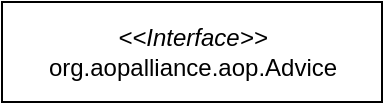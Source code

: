 <mxfile version="15.0.6" type="github">
  <diagram id="C5RBs43oDa-KdzZeNtuy" name="Page-1">
    <mxGraphModel dx="1426" dy="771" grid="1" gridSize="10" guides="1" tooltips="1" connect="1" arrows="1" fold="1" page="1" pageScale="1" pageWidth="827" pageHeight="1169" math="0" shadow="0">
      <root>
        <mxCell id="WIyWlLk6GJQsqaUBKTNV-0" />
        <mxCell id="WIyWlLk6GJQsqaUBKTNV-1" parent="WIyWlLk6GJQsqaUBKTNV-0" />
        <mxCell id="H8RkVfdksCPpqnVpfPAn-1" value="&lt;i&gt;&amp;lt;&amp;lt;Interface&amp;gt;&amp;gt;&lt;/i&gt;&lt;br&gt;org.aopalliance.aop.Advice" style="html=1;" vertex="1" parent="WIyWlLk6GJQsqaUBKTNV-1">
          <mxGeometry x="130" y="340" width="190" height="50" as="geometry" />
        </mxCell>
      </root>
    </mxGraphModel>
  </diagram>
</mxfile>
